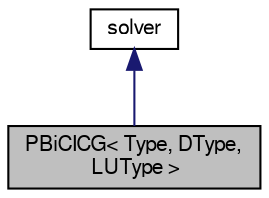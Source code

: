 digraph "PBiCICG&lt; Type, DType, LUType &gt;"
{
  bgcolor="transparent";
  edge [fontname="FreeSans",fontsize="10",labelfontname="FreeSans",labelfontsize="10"];
  node [fontname="FreeSans",fontsize="10",shape=record];
  Node0 [label="PBiCICG\< Type, DType,\l LUType \>",height=0.2,width=0.4,color="black", fillcolor="grey75", style="filled", fontcolor="black"];
  Node1 -> Node0 [dir="back",color="midnightblue",fontsize="10",style="solid",fontname="FreeSans"];
  Node1 [label="solver",height=0.2,width=0.4,color="black",URL="$a26794.html",tooltip="Abstract base-class for LduMatrix solvers. "];
}
